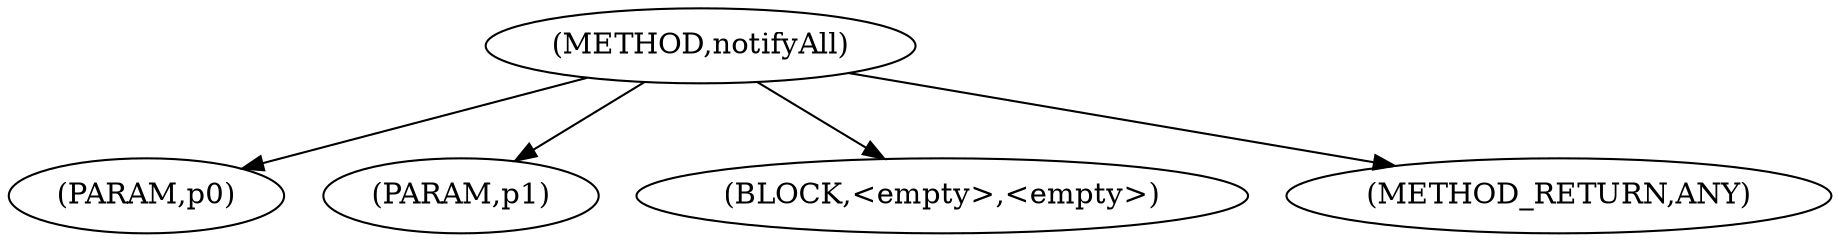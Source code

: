 digraph "notifyAll" {  
"401" [label = <(METHOD,notifyAll)> ]
"402" [label = <(PARAM,p0)> ]
"403" [label = <(PARAM,p1)> ]
"404" [label = <(BLOCK,&lt;empty&gt;,&lt;empty&gt;)> ]
"405" [label = <(METHOD_RETURN,ANY)> ]
  "401" -> "402" 
  "401" -> "403" 
  "401" -> "404" 
  "401" -> "405" 
}
